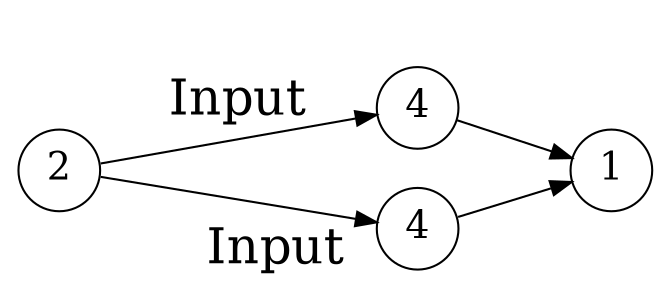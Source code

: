 digraph example3 {
    rankdir = "LR";
    ratio=0.4;
    graph [margin=0];
    edge [arrowsize=1, fontsize=24];
    node [shape=circle, width=0.07, fontsize=18];

    s [label="2"];
    l1, l2 [label="4"];
    p [label="1"];
    o [color=white, label=" "];
    s -> l1 [label="Input"];
    s -> l2 [headlabel="Input", labelangle=25, labeldistance=5];
    l1 -> p
    l2 -> p 

}
